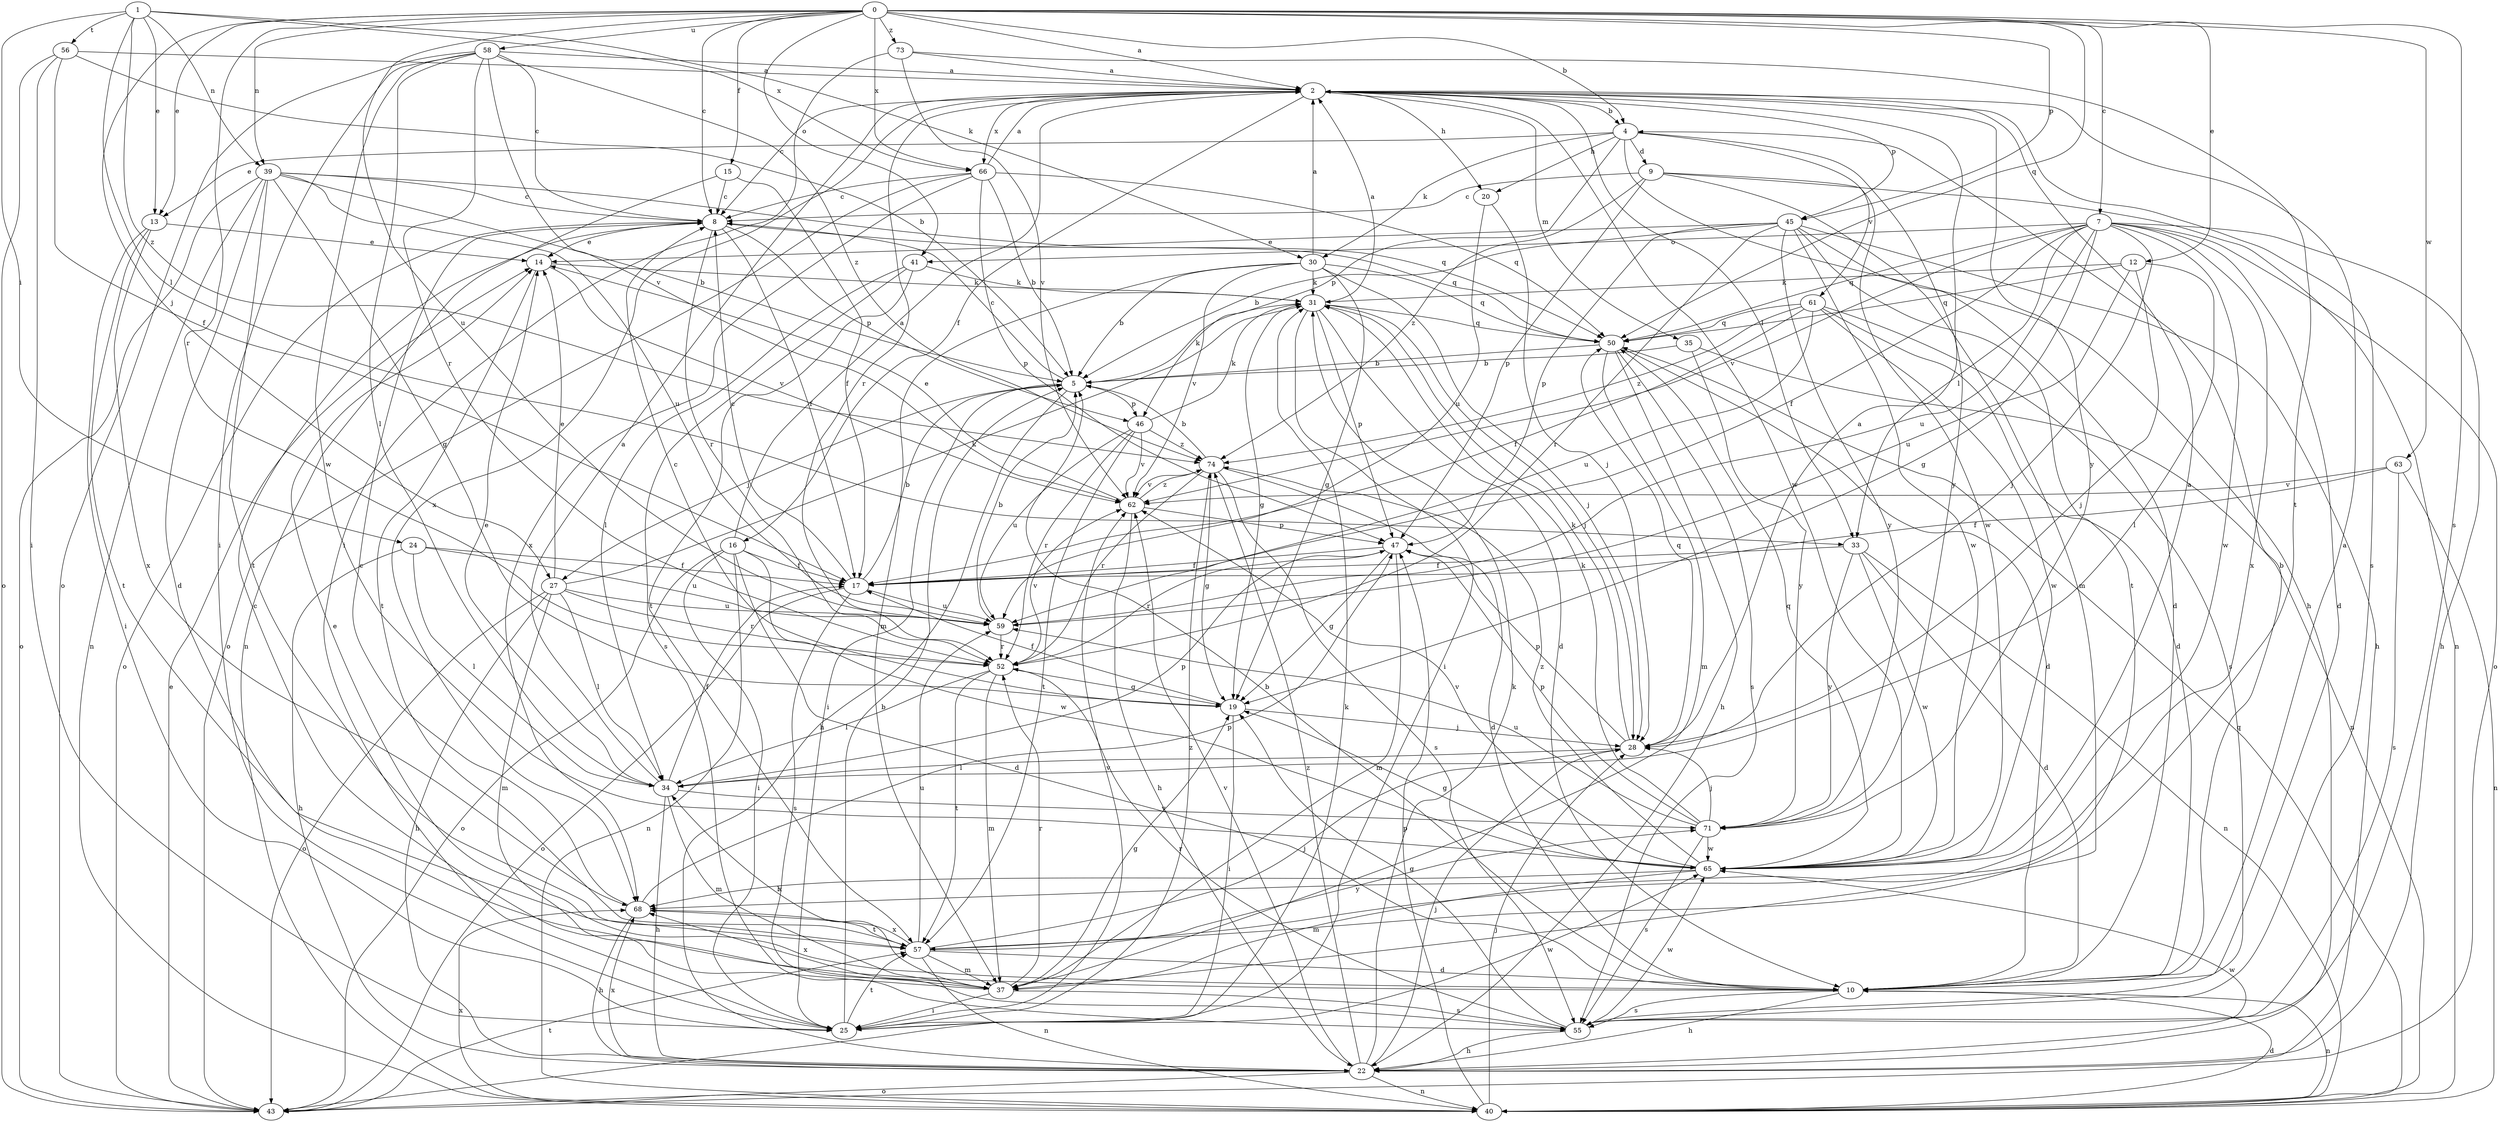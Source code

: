 strict digraph  {
0;
1;
2;
4;
5;
7;
8;
9;
10;
12;
13;
14;
15;
16;
17;
19;
20;
22;
24;
25;
27;
28;
30;
31;
33;
34;
35;
37;
39;
40;
41;
43;
45;
46;
47;
50;
52;
55;
56;
57;
58;
59;
61;
62;
63;
65;
66;
68;
71;
73;
74;
0 -> 2  [label=a];
0 -> 4  [label=b];
0 -> 7  [label=c];
0 -> 8  [label=c];
0 -> 12  [label=e];
0 -> 13  [label=e];
0 -> 15  [label=f];
0 -> 27  [label=j];
0 -> 39  [label=n];
0 -> 41  [label=o];
0 -> 45  [label=p];
0 -> 50  [label=q];
0 -> 52  [label=r];
0 -> 55  [label=s];
0 -> 58  [label=u];
0 -> 59  [label=u];
0 -> 63  [label=w];
0 -> 66  [label=x];
0 -> 73  [label=z];
1 -> 13  [label=e];
1 -> 24  [label=i];
1 -> 30  [label=k];
1 -> 33  [label=l];
1 -> 39  [label=n];
1 -> 56  [label=t];
1 -> 66  [label=x];
1 -> 74  [label=z];
2 -> 4  [label=b];
2 -> 8  [label=c];
2 -> 16  [label=f];
2 -> 20  [label=h];
2 -> 33  [label=l];
2 -> 35  [label=m];
2 -> 45  [label=p];
2 -> 52  [label=r];
2 -> 55  [label=s];
2 -> 65  [label=w];
2 -> 66  [label=x];
2 -> 68  [label=x];
2 -> 71  [label=y];
4 -> 9  [label=d];
4 -> 13  [label=e];
4 -> 20  [label=h];
4 -> 22  [label=h];
4 -> 30  [label=k];
4 -> 46  [label=p];
4 -> 61  [label=v];
4 -> 71  [label=y];
5 -> 8  [label=c];
5 -> 22  [label=h];
5 -> 25  [label=i];
5 -> 27  [label=j];
5 -> 31  [label=k];
5 -> 46  [label=p];
7 -> 10  [label=d];
7 -> 17  [label=f];
7 -> 19  [label=g];
7 -> 22  [label=h];
7 -> 28  [label=j];
7 -> 33  [label=l];
7 -> 41  [label=o];
7 -> 43  [label=o];
7 -> 50  [label=q];
7 -> 59  [label=u];
7 -> 62  [label=v];
7 -> 65  [label=w];
7 -> 68  [label=x];
8 -> 14  [label=e];
8 -> 17  [label=f];
8 -> 43  [label=o];
8 -> 46  [label=p];
8 -> 50  [label=q];
8 -> 52  [label=r];
9 -> 8  [label=c];
9 -> 37  [label=m];
9 -> 40  [label=n];
9 -> 47  [label=p];
9 -> 65  [label=w];
9 -> 74  [label=z];
10 -> 2  [label=a];
10 -> 4  [label=b];
10 -> 5  [label=b];
10 -> 14  [label=e];
10 -> 22  [label=h];
10 -> 40  [label=n];
10 -> 55  [label=s];
12 -> 28  [label=j];
12 -> 31  [label=k];
12 -> 34  [label=l];
12 -> 50  [label=q];
12 -> 59  [label=u];
13 -> 14  [label=e];
13 -> 25  [label=i];
13 -> 57  [label=t];
13 -> 68  [label=x];
14 -> 31  [label=k];
14 -> 57  [label=t];
14 -> 62  [label=v];
15 -> 8  [label=c];
15 -> 17  [label=f];
15 -> 40  [label=n];
16 -> 2  [label=a];
16 -> 10  [label=d];
16 -> 17  [label=f];
16 -> 25  [label=i];
16 -> 40  [label=n];
16 -> 43  [label=o];
16 -> 65  [label=w];
17 -> 5  [label=b];
17 -> 8  [label=c];
17 -> 43  [label=o];
17 -> 55  [label=s];
17 -> 59  [label=u];
19 -> 8  [label=c];
19 -> 17  [label=f];
19 -> 25  [label=i];
19 -> 28  [label=j];
20 -> 28  [label=j];
20 -> 59  [label=u];
22 -> 28  [label=j];
22 -> 31  [label=k];
22 -> 40  [label=n];
22 -> 43  [label=o];
22 -> 62  [label=v];
22 -> 65  [label=w];
22 -> 68  [label=x];
22 -> 74  [label=z];
24 -> 17  [label=f];
24 -> 22  [label=h];
24 -> 34  [label=l];
24 -> 59  [label=u];
25 -> 5  [label=b];
25 -> 57  [label=t];
25 -> 62  [label=v];
25 -> 65  [label=w];
25 -> 74  [label=z];
27 -> 14  [label=e];
27 -> 22  [label=h];
27 -> 31  [label=k];
27 -> 34  [label=l];
27 -> 37  [label=m];
27 -> 43  [label=o];
27 -> 52  [label=r];
27 -> 59  [label=u];
28 -> 2  [label=a];
28 -> 31  [label=k];
28 -> 34  [label=l];
28 -> 47  [label=p];
28 -> 50  [label=q];
30 -> 2  [label=a];
30 -> 5  [label=b];
30 -> 19  [label=g];
30 -> 28  [label=j];
30 -> 31  [label=k];
30 -> 37  [label=m];
30 -> 50  [label=q];
30 -> 62  [label=v];
31 -> 2  [label=a];
31 -> 10  [label=d];
31 -> 19  [label=g];
31 -> 25  [label=i];
31 -> 28  [label=j];
31 -> 47  [label=p];
31 -> 50  [label=q];
33 -> 10  [label=d];
33 -> 17  [label=f];
33 -> 40  [label=n];
33 -> 65  [label=w];
33 -> 71  [label=y];
34 -> 2  [label=a];
34 -> 14  [label=e];
34 -> 17  [label=f];
34 -> 22  [label=h];
34 -> 37  [label=m];
34 -> 47  [label=p];
34 -> 71  [label=y];
35 -> 5  [label=b];
35 -> 40  [label=n];
35 -> 71  [label=y];
37 -> 8  [label=c];
37 -> 19  [label=g];
37 -> 25  [label=i];
37 -> 34  [label=l];
37 -> 52  [label=r];
37 -> 55  [label=s];
37 -> 68  [label=x];
39 -> 5  [label=b];
39 -> 8  [label=c];
39 -> 10  [label=d];
39 -> 19  [label=g];
39 -> 40  [label=n];
39 -> 43  [label=o];
39 -> 50  [label=q];
39 -> 57  [label=t];
39 -> 59  [label=u];
40 -> 10  [label=d];
40 -> 28  [label=j];
40 -> 47  [label=p];
40 -> 50  [label=q];
40 -> 68  [label=x];
41 -> 31  [label=k];
41 -> 34  [label=l];
41 -> 55  [label=s];
41 -> 57  [label=t];
43 -> 14  [label=e];
43 -> 31  [label=k];
43 -> 57  [label=t];
45 -> 5  [label=b];
45 -> 10  [label=d];
45 -> 14  [label=e];
45 -> 22  [label=h];
45 -> 47  [label=p];
45 -> 52  [label=r];
45 -> 57  [label=t];
45 -> 65  [label=w];
45 -> 71  [label=y];
46 -> 31  [label=k];
46 -> 52  [label=r];
46 -> 57  [label=t];
46 -> 59  [label=u];
46 -> 62  [label=v];
46 -> 74  [label=z];
47 -> 17  [label=f];
47 -> 19  [label=g];
47 -> 37  [label=m];
47 -> 52  [label=r];
50 -> 5  [label=b];
50 -> 10  [label=d];
50 -> 22  [label=h];
50 -> 37  [label=m];
50 -> 55  [label=s];
52 -> 19  [label=g];
52 -> 34  [label=l];
52 -> 37  [label=m];
52 -> 57  [label=t];
52 -> 62  [label=v];
55 -> 19  [label=g];
55 -> 22  [label=h];
55 -> 52  [label=r];
55 -> 65  [label=w];
56 -> 2  [label=a];
56 -> 5  [label=b];
56 -> 17  [label=f];
56 -> 25  [label=i];
56 -> 43  [label=o];
57 -> 10  [label=d];
57 -> 28  [label=j];
57 -> 37  [label=m];
57 -> 40  [label=n];
57 -> 59  [label=u];
57 -> 68  [label=x];
57 -> 71  [label=y];
58 -> 2  [label=a];
58 -> 8  [label=c];
58 -> 25  [label=i];
58 -> 34  [label=l];
58 -> 43  [label=o];
58 -> 52  [label=r];
58 -> 62  [label=v];
58 -> 65  [label=w];
58 -> 74  [label=z];
59 -> 5  [label=b];
59 -> 52  [label=r];
61 -> 10  [label=d];
61 -> 17  [label=f];
61 -> 50  [label=q];
61 -> 55  [label=s];
61 -> 59  [label=u];
61 -> 65  [label=w];
61 -> 74  [label=z];
62 -> 14  [label=e];
62 -> 22  [label=h];
62 -> 47  [label=p];
62 -> 74  [label=z];
63 -> 17  [label=f];
63 -> 40  [label=n];
63 -> 55  [label=s];
63 -> 62  [label=v];
65 -> 2  [label=a];
65 -> 19  [label=g];
65 -> 37  [label=m];
65 -> 50  [label=q];
65 -> 62  [label=v];
65 -> 68  [label=x];
65 -> 74  [label=z];
66 -> 2  [label=a];
66 -> 5  [label=b];
66 -> 8  [label=c];
66 -> 43  [label=o];
66 -> 47  [label=p];
66 -> 50  [label=q];
66 -> 68  [label=x];
68 -> 8  [label=c];
68 -> 22  [label=h];
68 -> 47  [label=p];
68 -> 57  [label=t];
71 -> 28  [label=j];
71 -> 31  [label=k];
71 -> 47  [label=p];
71 -> 55  [label=s];
71 -> 59  [label=u];
71 -> 65  [label=w];
73 -> 2  [label=a];
73 -> 25  [label=i];
73 -> 57  [label=t];
73 -> 62  [label=v];
74 -> 5  [label=b];
74 -> 10  [label=d];
74 -> 19  [label=g];
74 -> 52  [label=r];
74 -> 55  [label=s];
74 -> 62  [label=v];
}

